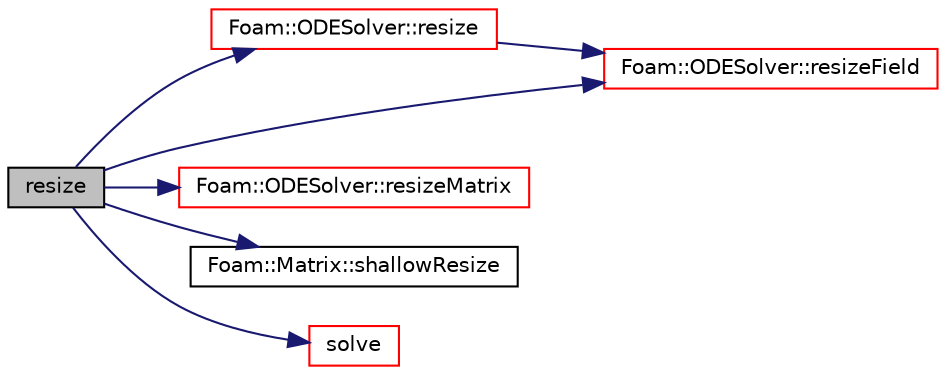 digraph "resize"
{
  bgcolor="transparent";
  edge [fontname="Helvetica",fontsize="10",labelfontname="Helvetica",labelfontsize="10"];
  node [fontname="Helvetica",fontsize="10",shape=record];
  rankdir="LR";
  Node84 [label="resize",height=0.2,width=0.4,color="black", fillcolor="grey75", style="filled", fontcolor="black"];
  Node84 -> Node85 [color="midnightblue",fontsize="10",style="solid",fontname="Helvetica"];
  Node85 [label="Foam::ODESolver::resize",height=0.2,width=0.4,color="red",URL="$a26689.html#acf0d23e4e2bb153ff62f004be1521ba4",tooltip="Resize the ODE solver. "];
  Node85 -> Node132 [color="midnightblue",fontsize="10",style="solid",fontname="Helvetica"];
  Node132 [label="Foam::ODESolver::resizeField",height=0.2,width=0.4,color="red",URL="$a26689.html#aef2c9a36849516ea3c2071e0cc1628cb"];
  Node84 -> Node132 [color="midnightblue",fontsize="10",style="solid",fontname="Helvetica"];
  Node84 -> Node136 [color="midnightblue",fontsize="10",style="solid",fontname="Helvetica"];
  Node136 [label="Foam::ODESolver::resizeMatrix",height=0.2,width=0.4,color="red",URL="$a26689.html#a94398c3b77b8b6aa95cc24d610246a3e"];
  Node84 -> Node138 [color="midnightblue",fontsize="10",style="solid",fontname="Helvetica"];
  Node138 [label="Foam::Matrix::shallowResize",height=0.2,width=0.4,color="black",URL="$a27889.html#a6c95fcafc4010a3c79f64fd1b8fb2caf",tooltip="Resize the matrix without reallocating storage (unsafe) "];
  Node84 -> Node139 [color="midnightblue",fontsize="10",style="solid",fontname="Helvetica"];
  Node139 [label="solve",height=0.2,width=0.4,color="red",URL="$a26729.html#a454627b4b7322939e93501f42d876bf1",tooltip="Solve the ODE system and the update the state. "];
}
